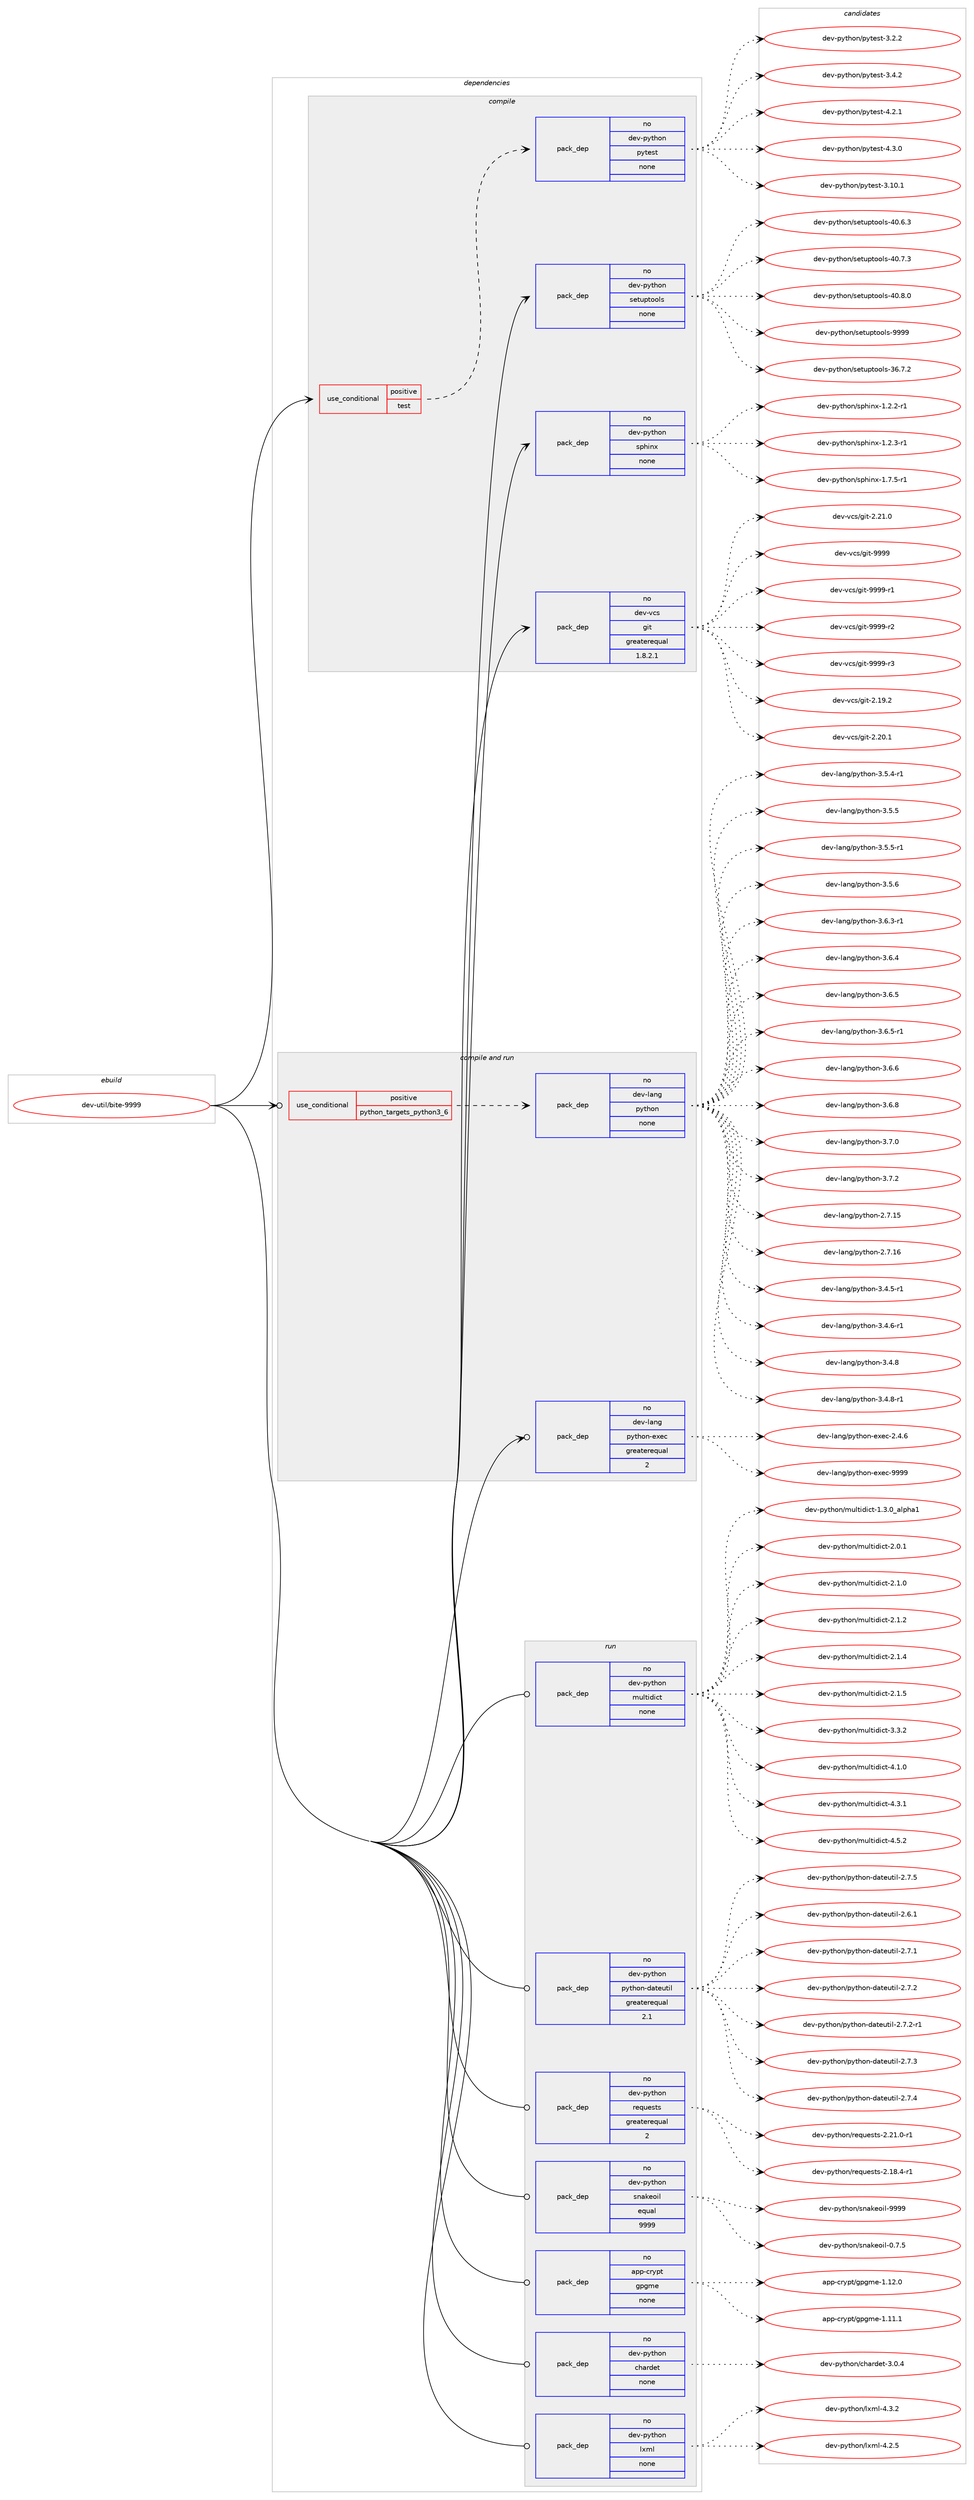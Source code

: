 digraph prolog {

# *************
# Graph options
# *************

newrank=true;
concentrate=true;
compound=true;
graph [rankdir=LR,fontname=Helvetica,fontsize=10,ranksep=1.5];#, ranksep=2.5, nodesep=0.2];
edge  [arrowhead=vee];
node  [fontname=Helvetica,fontsize=10];

# **********
# The ebuild
# **********

subgraph cluster_leftcol {
color=gray;
rank=same;
label=<<i>ebuild</i>>;
id [label="dev-util/bite-9999", color=red, width=4, href="../dev-util/bite-9999.svg"];
}

# ****************
# The dependencies
# ****************

subgraph cluster_midcol {
color=gray;
label=<<i>dependencies</i>>;
subgraph cluster_compile {
fillcolor="#eeeeee";
style=filled;
label=<<i>compile</i>>;
subgraph cond423199 {
dependency1541132 [label=<<TABLE BORDER="0" CELLBORDER="1" CELLSPACING="0" CELLPADDING="4"><TR><TD ROWSPAN="3" CELLPADDING="10">use_conditional</TD></TR><TR><TD>positive</TD></TR><TR><TD>test</TD></TR></TABLE>>, shape=none, color=red];
subgraph pack1094338 {
dependency1541133 [label=<<TABLE BORDER="0" CELLBORDER="1" CELLSPACING="0" CELLPADDING="4" WIDTH="220"><TR><TD ROWSPAN="6" CELLPADDING="30">pack_dep</TD></TR><TR><TD WIDTH="110">no</TD></TR><TR><TD>dev-python</TD></TR><TR><TD>pytest</TD></TR><TR><TD>none</TD></TR><TR><TD></TD></TR></TABLE>>, shape=none, color=blue];
}
dependency1541132:e -> dependency1541133:w [weight=20,style="dashed",arrowhead="vee"];
}
id:e -> dependency1541132:w [weight=20,style="solid",arrowhead="vee"];
subgraph pack1094339 {
dependency1541134 [label=<<TABLE BORDER="0" CELLBORDER="1" CELLSPACING="0" CELLPADDING="4" WIDTH="220"><TR><TD ROWSPAN="6" CELLPADDING="30">pack_dep</TD></TR><TR><TD WIDTH="110">no</TD></TR><TR><TD>dev-python</TD></TR><TR><TD>setuptools</TD></TR><TR><TD>none</TD></TR><TR><TD></TD></TR></TABLE>>, shape=none, color=blue];
}
id:e -> dependency1541134:w [weight=20,style="solid",arrowhead="vee"];
subgraph pack1094340 {
dependency1541135 [label=<<TABLE BORDER="0" CELLBORDER="1" CELLSPACING="0" CELLPADDING="4" WIDTH="220"><TR><TD ROWSPAN="6" CELLPADDING="30">pack_dep</TD></TR><TR><TD WIDTH="110">no</TD></TR><TR><TD>dev-python</TD></TR><TR><TD>sphinx</TD></TR><TR><TD>none</TD></TR><TR><TD></TD></TR></TABLE>>, shape=none, color=blue];
}
id:e -> dependency1541135:w [weight=20,style="solid",arrowhead="vee"];
subgraph pack1094341 {
dependency1541136 [label=<<TABLE BORDER="0" CELLBORDER="1" CELLSPACING="0" CELLPADDING="4" WIDTH="220"><TR><TD ROWSPAN="6" CELLPADDING="30">pack_dep</TD></TR><TR><TD WIDTH="110">no</TD></TR><TR><TD>dev-vcs</TD></TR><TR><TD>git</TD></TR><TR><TD>greaterequal</TD></TR><TR><TD>1.8.2.1</TD></TR></TABLE>>, shape=none, color=blue];
}
id:e -> dependency1541136:w [weight=20,style="solid",arrowhead="vee"];
}
subgraph cluster_compileandrun {
fillcolor="#eeeeee";
style=filled;
label=<<i>compile and run</i>>;
subgraph cond423200 {
dependency1541137 [label=<<TABLE BORDER="0" CELLBORDER="1" CELLSPACING="0" CELLPADDING="4"><TR><TD ROWSPAN="3" CELLPADDING="10">use_conditional</TD></TR><TR><TD>positive</TD></TR><TR><TD>python_targets_python3_6</TD></TR></TABLE>>, shape=none, color=red];
subgraph pack1094342 {
dependency1541138 [label=<<TABLE BORDER="0" CELLBORDER="1" CELLSPACING="0" CELLPADDING="4" WIDTH="220"><TR><TD ROWSPAN="6" CELLPADDING="30">pack_dep</TD></TR><TR><TD WIDTH="110">no</TD></TR><TR><TD>dev-lang</TD></TR><TR><TD>python</TD></TR><TR><TD>none</TD></TR><TR><TD></TD></TR></TABLE>>, shape=none, color=blue];
}
dependency1541137:e -> dependency1541138:w [weight=20,style="dashed",arrowhead="vee"];
}
id:e -> dependency1541137:w [weight=20,style="solid",arrowhead="odotvee"];
subgraph pack1094343 {
dependency1541139 [label=<<TABLE BORDER="0" CELLBORDER="1" CELLSPACING="0" CELLPADDING="4" WIDTH="220"><TR><TD ROWSPAN="6" CELLPADDING="30">pack_dep</TD></TR><TR><TD WIDTH="110">no</TD></TR><TR><TD>dev-lang</TD></TR><TR><TD>python-exec</TD></TR><TR><TD>greaterequal</TD></TR><TR><TD>2</TD></TR></TABLE>>, shape=none, color=blue];
}
id:e -> dependency1541139:w [weight=20,style="solid",arrowhead="odotvee"];
}
subgraph cluster_run {
fillcolor="#eeeeee";
style=filled;
label=<<i>run</i>>;
subgraph pack1094344 {
dependency1541140 [label=<<TABLE BORDER="0" CELLBORDER="1" CELLSPACING="0" CELLPADDING="4" WIDTH="220"><TR><TD ROWSPAN="6" CELLPADDING="30">pack_dep</TD></TR><TR><TD WIDTH="110">no</TD></TR><TR><TD>app-crypt</TD></TR><TR><TD>gpgme</TD></TR><TR><TD>none</TD></TR><TR><TD></TD></TR></TABLE>>, shape=none, color=blue];
}
id:e -> dependency1541140:w [weight=20,style="solid",arrowhead="odot"];
subgraph pack1094345 {
dependency1541141 [label=<<TABLE BORDER="0" CELLBORDER="1" CELLSPACING="0" CELLPADDING="4" WIDTH="220"><TR><TD ROWSPAN="6" CELLPADDING="30">pack_dep</TD></TR><TR><TD WIDTH="110">no</TD></TR><TR><TD>dev-python</TD></TR><TR><TD>chardet</TD></TR><TR><TD>none</TD></TR><TR><TD></TD></TR></TABLE>>, shape=none, color=blue];
}
id:e -> dependency1541141:w [weight=20,style="solid",arrowhead="odot"];
subgraph pack1094346 {
dependency1541142 [label=<<TABLE BORDER="0" CELLBORDER="1" CELLSPACING="0" CELLPADDING="4" WIDTH="220"><TR><TD ROWSPAN="6" CELLPADDING="30">pack_dep</TD></TR><TR><TD WIDTH="110">no</TD></TR><TR><TD>dev-python</TD></TR><TR><TD>lxml</TD></TR><TR><TD>none</TD></TR><TR><TD></TD></TR></TABLE>>, shape=none, color=blue];
}
id:e -> dependency1541142:w [weight=20,style="solid",arrowhead="odot"];
subgraph pack1094347 {
dependency1541143 [label=<<TABLE BORDER="0" CELLBORDER="1" CELLSPACING="0" CELLPADDING="4" WIDTH="220"><TR><TD ROWSPAN="6" CELLPADDING="30">pack_dep</TD></TR><TR><TD WIDTH="110">no</TD></TR><TR><TD>dev-python</TD></TR><TR><TD>multidict</TD></TR><TR><TD>none</TD></TR><TR><TD></TD></TR></TABLE>>, shape=none, color=blue];
}
id:e -> dependency1541143:w [weight=20,style="solid",arrowhead="odot"];
subgraph pack1094348 {
dependency1541144 [label=<<TABLE BORDER="0" CELLBORDER="1" CELLSPACING="0" CELLPADDING="4" WIDTH="220"><TR><TD ROWSPAN="6" CELLPADDING="30">pack_dep</TD></TR><TR><TD WIDTH="110">no</TD></TR><TR><TD>dev-python</TD></TR><TR><TD>python-dateutil</TD></TR><TR><TD>greaterequal</TD></TR><TR><TD>2.1</TD></TR></TABLE>>, shape=none, color=blue];
}
id:e -> dependency1541144:w [weight=20,style="solid",arrowhead="odot"];
subgraph pack1094349 {
dependency1541145 [label=<<TABLE BORDER="0" CELLBORDER="1" CELLSPACING="0" CELLPADDING="4" WIDTH="220"><TR><TD ROWSPAN="6" CELLPADDING="30">pack_dep</TD></TR><TR><TD WIDTH="110">no</TD></TR><TR><TD>dev-python</TD></TR><TR><TD>requests</TD></TR><TR><TD>greaterequal</TD></TR><TR><TD>2</TD></TR></TABLE>>, shape=none, color=blue];
}
id:e -> dependency1541145:w [weight=20,style="solid",arrowhead="odot"];
subgraph pack1094350 {
dependency1541146 [label=<<TABLE BORDER="0" CELLBORDER="1" CELLSPACING="0" CELLPADDING="4" WIDTH="220"><TR><TD ROWSPAN="6" CELLPADDING="30">pack_dep</TD></TR><TR><TD WIDTH="110">no</TD></TR><TR><TD>dev-python</TD></TR><TR><TD>snakeoil</TD></TR><TR><TD>equal</TD></TR><TR><TD>9999</TD></TR></TABLE>>, shape=none, color=blue];
}
id:e -> dependency1541146:w [weight=20,style="solid",arrowhead="odot"];
}
}

# **************
# The candidates
# **************

subgraph cluster_choices {
rank=same;
color=gray;
label=<<i>candidates</i>>;

subgraph choice1094338 {
color=black;
nodesep=1;
choice100101118451121211161041111104711212111610111511645514649484649 [label="dev-python/pytest-3.10.1", color=red, width=4,href="../dev-python/pytest-3.10.1.svg"];
choice1001011184511212111610411111047112121116101115116455146504650 [label="dev-python/pytest-3.2.2", color=red, width=4,href="../dev-python/pytest-3.2.2.svg"];
choice1001011184511212111610411111047112121116101115116455146524650 [label="dev-python/pytest-3.4.2", color=red, width=4,href="../dev-python/pytest-3.4.2.svg"];
choice1001011184511212111610411111047112121116101115116455246504649 [label="dev-python/pytest-4.2.1", color=red, width=4,href="../dev-python/pytest-4.2.1.svg"];
choice1001011184511212111610411111047112121116101115116455246514648 [label="dev-python/pytest-4.3.0", color=red, width=4,href="../dev-python/pytest-4.3.0.svg"];
dependency1541133:e -> choice100101118451121211161041111104711212111610111511645514649484649:w [style=dotted,weight="100"];
dependency1541133:e -> choice1001011184511212111610411111047112121116101115116455146504650:w [style=dotted,weight="100"];
dependency1541133:e -> choice1001011184511212111610411111047112121116101115116455146524650:w [style=dotted,weight="100"];
dependency1541133:e -> choice1001011184511212111610411111047112121116101115116455246504649:w [style=dotted,weight="100"];
dependency1541133:e -> choice1001011184511212111610411111047112121116101115116455246514648:w [style=dotted,weight="100"];
}
subgraph choice1094339 {
color=black;
nodesep=1;
choice100101118451121211161041111104711510111611711211611111110811545515446554650 [label="dev-python/setuptools-36.7.2", color=red, width=4,href="../dev-python/setuptools-36.7.2.svg"];
choice100101118451121211161041111104711510111611711211611111110811545524846544651 [label="dev-python/setuptools-40.6.3", color=red, width=4,href="../dev-python/setuptools-40.6.3.svg"];
choice100101118451121211161041111104711510111611711211611111110811545524846554651 [label="dev-python/setuptools-40.7.3", color=red, width=4,href="../dev-python/setuptools-40.7.3.svg"];
choice100101118451121211161041111104711510111611711211611111110811545524846564648 [label="dev-python/setuptools-40.8.0", color=red, width=4,href="../dev-python/setuptools-40.8.0.svg"];
choice10010111845112121116104111110471151011161171121161111111081154557575757 [label="dev-python/setuptools-9999", color=red, width=4,href="../dev-python/setuptools-9999.svg"];
dependency1541134:e -> choice100101118451121211161041111104711510111611711211611111110811545515446554650:w [style=dotted,weight="100"];
dependency1541134:e -> choice100101118451121211161041111104711510111611711211611111110811545524846544651:w [style=dotted,weight="100"];
dependency1541134:e -> choice100101118451121211161041111104711510111611711211611111110811545524846554651:w [style=dotted,weight="100"];
dependency1541134:e -> choice100101118451121211161041111104711510111611711211611111110811545524846564648:w [style=dotted,weight="100"];
dependency1541134:e -> choice10010111845112121116104111110471151011161171121161111111081154557575757:w [style=dotted,weight="100"];
}
subgraph choice1094340 {
color=black;
nodesep=1;
choice10010111845112121116104111110471151121041051101204549465046504511449 [label="dev-python/sphinx-1.2.2-r1", color=red, width=4,href="../dev-python/sphinx-1.2.2-r1.svg"];
choice10010111845112121116104111110471151121041051101204549465046514511449 [label="dev-python/sphinx-1.2.3-r1", color=red, width=4,href="../dev-python/sphinx-1.2.3-r1.svg"];
choice10010111845112121116104111110471151121041051101204549465546534511449 [label="dev-python/sphinx-1.7.5-r1", color=red, width=4,href="../dev-python/sphinx-1.7.5-r1.svg"];
dependency1541135:e -> choice10010111845112121116104111110471151121041051101204549465046504511449:w [style=dotted,weight="100"];
dependency1541135:e -> choice10010111845112121116104111110471151121041051101204549465046514511449:w [style=dotted,weight="100"];
dependency1541135:e -> choice10010111845112121116104111110471151121041051101204549465546534511449:w [style=dotted,weight="100"];
}
subgraph choice1094341 {
color=black;
nodesep=1;
choice10010111845118991154710310511645504649574650 [label="dev-vcs/git-2.19.2", color=red, width=4,href="../dev-vcs/git-2.19.2.svg"];
choice10010111845118991154710310511645504650484649 [label="dev-vcs/git-2.20.1", color=red, width=4,href="../dev-vcs/git-2.20.1.svg"];
choice10010111845118991154710310511645504650494648 [label="dev-vcs/git-2.21.0", color=red, width=4,href="../dev-vcs/git-2.21.0.svg"];
choice1001011184511899115471031051164557575757 [label="dev-vcs/git-9999", color=red, width=4,href="../dev-vcs/git-9999.svg"];
choice10010111845118991154710310511645575757574511449 [label="dev-vcs/git-9999-r1", color=red, width=4,href="../dev-vcs/git-9999-r1.svg"];
choice10010111845118991154710310511645575757574511450 [label="dev-vcs/git-9999-r2", color=red, width=4,href="../dev-vcs/git-9999-r2.svg"];
choice10010111845118991154710310511645575757574511451 [label="dev-vcs/git-9999-r3", color=red, width=4,href="../dev-vcs/git-9999-r3.svg"];
dependency1541136:e -> choice10010111845118991154710310511645504649574650:w [style=dotted,weight="100"];
dependency1541136:e -> choice10010111845118991154710310511645504650484649:w [style=dotted,weight="100"];
dependency1541136:e -> choice10010111845118991154710310511645504650494648:w [style=dotted,weight="100"];
dependency1541136:e -> choice1001011184511899115471031051164557575757:w [style=dotted,weight="100"];
dependency1541136:e -> choice10010111845118991154710310511645575757574511449:w [style=dotted,weight="100"];
dependency1541136:e -> choice10010111845118991154710310511645575757574511450:w [style=dotted,weight="100"];
dependency1541136:e -> choice10010111845118991154710310511645575757574511451:w [style=dotted,weight="100"];
}
subgraph choice1094342 {
color=black;
nodesep=1;
choice10010111845108971101034711212111610411111045504655464953 [label="dev-lang/python-2.7.15", color=red, width=4,href="../dev-lang/python-2.7.15.svg"];
choice10010111845108971101034711212111610411111045504655464954 [label="dev-lang/python-2.7.16", color=red, width=4,href="../dev-lang/python-2.7.16.svg"];
choice1001011184510897110103471121211161041111104551465246534511449 [label="dev-lang/python-3.4.5-r1", color=red, width=4,href="../dev-lang/python-3.4.5-r1.svg"];
choice1001011184510897110103471121211161041111104551465246544511449 [label="dev-lang/python-3.4.6-r1", color=red, width=4,href="../dev-lang/python-3.4.6-r1.svg"];
choice100101118451089711010347112121116104111110455146524656 [label="dev-lang/python-3.4.8", color=red, width=4,href="../dev-lang/python-3.4.8.svg"];
choice1001011184510897110103471121211161041111104551465246564511449 [label="dev-lang/python-3.4.8-r1", color=red, width=4,href="../dev-lang/python-3.4.8-r1.svg"];
choice1001011184510897110103471121211161041111104551465346524511449 [label="dev-lang/python-3.5.4-r1", color=red, width=4,href="../dev-lang/python-3.5.4-r1.svg"];
choice100101118451089711010347112121116104111110455146534653 [label="dev-lang/python-3.5.5", color=red, width=4,href="../dev-lang/python-3.5.5.svg"];
choice1001011184510897110103471121211161041111104551465346534511449 [label="dev-lang/python-3.5.5-r1", color=red, width=4,href="../dev-lang/python-3.5.5-r1.svg"];
choice100101118451089711010347112121116104111110455146534654 [label="dev-lang/python-3.5.6", color=red, width=4,href="../dev-lang/python-3.5.6.svg"];
choice1001011184510897110103471121211161041111104551465446514511449 [label="dev-lang/python-3.6.3-r1", color=red, width=4,href="../dev-lang/python-3.6.3-r1.svg"];
choice100101118451089711010347112121116104111110455146544652 [label="dev-lang/python-3.6.4", color=red, width=4,href="../dev-lang/python-3.6.4.svg"];
choice100101118451089711010347112121116104111110455146544653 [label="dev-lang/python-3.6.5", color=red, width=4,href="../dev-lang/python-3.6.5.svg"];
choice1001011184510897110103471121211161041111104551465446534511449 [label="dev-lang/python-3.6.5-r1", color=red, width=4,href="../dev-lang/python-3.6.5-r1.svg"];
choice100101118451089711010347112121116104111110455146544654 [label="dev-lang/python-3.6.6", color=red, width=4,href="../dev-lang/python-3.6.6.svg"];
choice100101118451089711010347112121116104111110455146544656 [label="dev-lang/python-3.6.8", color=red, width=4,href="../dev-lang/python-3.6.8.svg"];
choice100101118451089711010347112121116104111110455146554648 [label="dev-lang/python-3.7.0", color=red, width=4,href="../dev-lang/python-3.7.0.svg"];
choice100101118451089711010347112121116104111110455146554650 [label="dev-lang/python-3.7.2", color=red, width=4,href="../dev-lang/python-3.7.2.svg"];
dependency1541138:e -> choice10010111845108971101034711212111610411111045504655464953:w [style=dotted,weight="100"];
dependency1541138:e -> choice10010111845108971101034711212111610411111045504655464954:w [style=dotted,weight="100"];
dependency1541138:e -> choice1001011184510897110103471121211161041111104551465246534511449:w [style=dotted,weight="100"];
dependency1541138:e -> choice1001011184510897110103471121211161041111104551465246544511449:w [style=dotted,weight="100"];
dependency1541138:e -> choice100101118451089711010347112121116104111110455146524656:w [style=dotted,weight="100"];
dependency1541138:e -> choice1001011184510897110103471121211161041111104551465246564511449:w [style=dotted,weight="100"];
dependency1541138:e -> choice1001011184510897110103471121211161041111104551465346524511449:w [style=dotted,weight="100"];
dependency1541138:e -> choice100101118451089711010347112121116104111110455146534653:w [style=dotted,weight="100"];
dependency1541138:e -> choice1001011184510897110103471121211161041111104551465346534511449:w [style=dotted,weight="100"];
dependency1541138:e -> choice100101118451089711010347112121116104111110455146534654:w [style=dotted,weight="100"];
dependency1541138:e -> choice1001011184510897110103471121211161041111104551465446514511449:w [style=dotted,weight="100"];
dependency1541138:e -> choice100101118451089711010347112121116104111110455146544652:w [style=dotted,weight="100"];
dependency1541138:e -> choice100101118451089711010347112121116104111110455146544653:w [style=dotted,weight="100"];
dependency1541138:e -> choice1001011184510897110103471121211161041111104551465446534511449:w [style=dotted,weight="100"];
dependency1541138:e -> choice100101118451089711010347112121116104111110455146544654:w [style=dotted,weight="100"];
dependency1541138:e -> choice100101118451089711010347112121116104111110455146544656:w [style=dotted,weight="100"];
dependency1541138:e -> choice100101118451089711010347112121116104111110455146554648:w [style=dotted,weight="100"];
dependency1541138:e -> choice100101118451089711010347112121116104111110455146554650:w [style=dotted,weight="100"];
}
subgraph choice1094343 {
color=black;
nodesep=1;
choice1001011184510897110103471121211161041111104510112010199455046524654 [label="dev-lang/python-exec-2.4.6", color=red, width=4,href="../dev-lang/python-exec-2.4.6.svg"];
choice10010111845108971101034711212111610411111045101120101994557575757 [label="dev-lang/python-exec-9999", color=red, width=4,href="../dev-lang/python-exec-9999.svg"];
dependency1541139:e -> choice1001011184510897110103471121211161041111104510112010199455046524654:w [style=dotted,weight="100"];
dependency1541139:e -> choice10010111845108971101034711212111610411111045101120101994557575757:w [style=dotted,weight="100"];
}
subgraph choice1094344 {
color=black;
nodesep=1;
choice9711211245991141211121164710311210310910145494649494649 [label="app-crypt/gpgme-1.11.1", color=red, width=4,href="../app-crypt/gpgme-1.11.1.svg"];
choice9711211245991141211121164710311210310910145494649504648 [label="app-crypt/gpgme-1.12.0", color=red, width=4,href="../app-crypt/gpgme-1.12.0.svg"];
dependency1541140:e -> choice9711211245991141211121164710311210310910145494649494649:w [style=dotted,weight="100"];
dependency1541140:e -> choice9711211245991141211121164710311210310910145494649504648:w [style=dotted,weight="100"];
}
subgraph choice1094345 {
color=black;
nodesep=1;
choice10010111845112121116104111110479910497114100101116455146484652 [label="dev-python/chardet-3.0.4", color=red, width=4,href="../dev-python/chardet-3.0.4.svg"];
dependency1541141:e -> choice10010111845112121116104111110479910497114100101116455146484652:w [style=dotted,weight="100"];
}
subgraph choice1094346 {
color=black;
nodesep=1;
choice1001011184511212111610411111047108120109108455246504653 [label="dev-python/lxml-4.2.5", color=red, width=4,href="../dev-python/lxml-4.2.5.svg"];
choice1001011184511212111610411111047108120109108455246514650 [label="dev-python/lxml-4.3.2", color=red, width=4,href="../dev-python/lxml-4.3.2.svg"];
dependency1541142:e -> choice1001011184511212111610411111047108120109108455246504653:w [style=dotted,weight="100"];
dependency1541142:e -> choice1001011184511212111610411111047108120109108455246514650:w [style=dotted,weight="100"];
}
subgraph choice1094347 {
color=black;
nodesep=1;
choice10010111845112121116104111110471091171081161051001059911645494651464895971081121049749 [label="dev-python/multidict-1.3.0_alpha1", color=red, width=4,href="../dev-python/multidict-1.3.0_alpha1.svg"];
choice100101118451121211161041111104710911710811610510010599116455046484649 [label="dev-python/multidict-2.0.1", color=red, width=4,href="../dev-python/multidict-2.0.1.svg"];
choice100101118451121211161041111104710911710811610510010599116455046494648 [label="dev-python/multidict-2.1.0", color=red, width=4,href="../dev-python/multidict-2.1.0.svg"];
choice100101118451121211161041111104710911710811610510010599116455046494650 [label="dev-python/multidict-2.1.2", color=red, width=4,href="../dev-python/multidict-2.1.2.svg"];
choice100101118451121211161041111104710911710811610510010599116455046494652 [label="dev-python/multidict-2.1.4", color=red, width=4,href="../dev-python/multidict-2.1.4.svg"];
choice100101118451121211161041111104710911710811610510010599116455046494653 [label="dev-python/multidict-2.1.5", color=red, width=4,href="../dev-python/multidict-2.1.5.svg"];
choice100101118451121211161041111104710911710811610510010599116455146514650 [label="dev-python/multidict-3.3.2", color=red, width=4,href="../dev-python/multidict-3.3.2.svg"];
choice100101118451121211161041111104710911710811610510010599116455246494648 [label="dev-python/multidict-4.1.0", color=red, width=4,href="../dev-python/multidict-4.1.0.svg"];
choice100101118451121211161041111104710911710811610510010599116455246514649 [label="dev-python/multidict-4.3.1", color=red, width=4,href="../dev-python/multidict-4.3.1.svg"];
choice100101118451121211161041111104710911710811610510010599116455246534650 [label="dev-python/multidict-4.5.2", color=red, width=4,href="../dev-python/multidict-4.5.2.svg"];
dependency1541143:e -> choice10010111845112121116104111110471091171081161051001059911645494651464895971081121049749:w [style=dotted,weight="100"];
dependency1541143:e -> choice100101118451121211161041111104710911710811610510010599116455046484649:w [style=dotted,weight="100"];
dependency1541143:e -> choice100101118451121211161041111104710911710811610510010599116455046494648:w [style=dotted,weight="100"];
dependency1541143:e -> choice100101118451121211161041111104710911710811610510010599116455046494650:w [style=dotted,weight="100"];
dependency1541143:e -> choice100101118451121211161041111104710911710811610510010599116455046494652:w [style=dotted,weight="100"];
dependency1541143:e -> choice100101118451121211161041111104710911710811610510010599116455046494653:w [style=dotted,weight="100"];
dependency1541143:e -> choice100101118451121211161041111104710911710811610510010599116455146514650:w [style=dotted,weight="100"];
dependency1541143:e -> choice100101118451121211161041111104710911710811610510010599116455246494648:w [style=dotted,weight="100"];
dependency1541143:e -> choice100101118451121211161041111104710911710811610510010599116455246514649:w [style=dotted,weight="100"];
dependency1541143:e -> choice100101118451121211161041111104710911710811610510010599116455246534650:w [style=dotted,weight="100"];
}
subgraph choice1094348 {
color=black;
nodesep=1;
choice10010111845112121116104111110471121211161041111104510097116101117116105108455046544649 [label="dev-python/python-dateutil-2.6.1", color=red, width=4,href="../dev-python/python-dateutil-2.6.1.svg"];
choice10010111845112121116104111110471121211161041111104510097116101117116105108455046554649 [label="dev-python/python-dateutil-2.7.1", color=red, width=4,href="../dev-python/python-dateutil-2.7.1.svg"];
choice10010111845112121116104111110471121211161041111104510097116101117116105108455046554650 [label="dev-python/python-dateutil-2.7.2", color=red, width=4,href="../dev-python/python-dateutil-2.7.2.svg"];
choice100101118451121211161041111104711212111610411111045100971161011171161051084550465546504511449 [label="dev-python/python-dateutil-2.7.2-r1", color=red, width=4,href="../dev-python/python-dateutil-2.7.2-r1.svg"];
choice10010111845112121116104111110471121211161041111104510097116101117116105108455046554651 [label="dev-python/python-dateutil-2.7.3", color=red, width=4,href="../dev-python/python-dateutil-2.7.3.svg"];
choice10010111845112121116104111110471121211161041111104510097116101117116105108455046554652 [label="dev-python/python-dateutil-2.7.4", color=red, width=4,href="../dev-python/python-dateutil-2.7.4.svg"];
choice10010111845112121116104111110471121211161041111104510097116101117116105108455046554653 [label="dev-python/python-dateutil-2.7.5", color=red, width=4,href="../dev-python/python-dateutil-2.7.5.svg"];
dependency1541144:e -> choice10010111845112121116104111110471121211161041111104510097116101117116105108455046544649:w [style=dotted,weight="100"];
dependency1541144:e -> choice10010111845112121116104111110471121211161041111104510097116101117116105108455046554649:w [style=dotted,weight="100"];
dependency1541144:e -> choice10010111845112121116104111110471121211161041111104510097116101117116105108455046554650:w [style=dotted,weight="100"];
dependency1541144:e -> choice100101118451121211161041111104711212111610411111045100971161011171161051084550465546504511449:w [style=dotted,weight="100"];
dependency1541144:e -> choice10010111845112121116104111110471121211161041111104510097116101117116105108455046554651:w [style=dotted,weight="100"];
dependency1541144:e -> choice10010111845112121116104111110471121211161041111104510097116101117116105108455046554652:w [style=dotted,weight="100"];
dependency1541144:e -> choice10010111845112121116104111110471121211161041111104510097116101117116105108455046554653:w [style=dotted,weight="100"];
}
subgraph choice1094349 {
color=black;
nodesep=1;
choice1001011184511212111610411111047114101113117101115116115455046495646524511449 [label="dev-python/requests-2.18.4-r1", color=red, width=4,href="../dev-python/requests-2.18.4-r1.svg"];
choice1001011184511212111610411111047114101113117101115116115455046504946484511449 [label="dev-python/requests-2.21.0-r1", color=red, width=4,href="../dev-python/requests-2.21.0-r1.svg"];
dependency1541145:e -> choice1001011184511212111610411111047114101113117101115116115455046495646524511449:w [style=dotted,weight="100"];
dependency1541145:e -> choice1001011184511212111610411111047114101113117101115116115455046504946484511449:w [style=dotted,weight="100"];
}
subgraph choice1094350 {
color=black;
nodesep=1;
choice100101118451121211161041111104711511097107101111105108454846554653 [label="dev-python/snakeoil-0.7.5", color=red, width=4,href="../dev-python/snakeoil-0.7.5.svg"];
choice1001011184511212111610411111047115110971071011111051084557575757 [label="dev-python/snakeoil-9999", color=red, width=4,href="../dev-python/snakeoil-9999.svg"];
dependency1541146:e -> choice100101118451121211161041111104711511097107101111105108454846554653:w [style=dotted,weight="100"];
dependency1541146:e -> choice1001011184511212111610411111047115110971071011111051084557575757:w [style=dotted,weight="100"];
}
}

}

